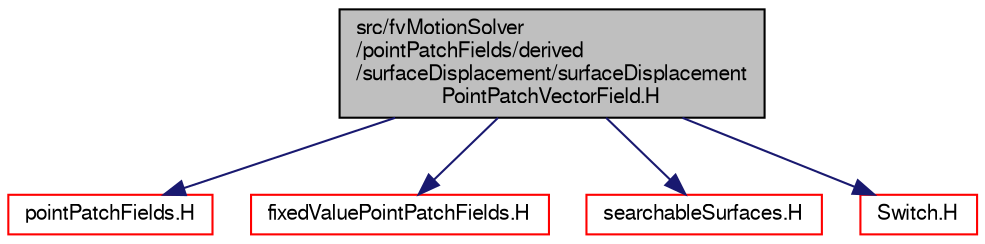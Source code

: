 digraph "src/fvMotionSolver/pointPatchFields/derived/surfaceDisplacement/surfaceDisplacementPointPatchVectorField.H"
{
  bgcolor="transparent";
  edge [fontname="FreeSans",fontsize="10",labelfontname="FreeSans",labelfontsize="10"];
  node [fontname="FreeSans",fontsize="10",shape=record];
  Node0 [label="src/fvMotionSolver\l/pointPatchFields/derived\l/surfaceDisplacement/surfaceDisplacement\lPointPatchVectorField.H",height=0.2,width=0.4,color="black", fillcolor="grey75", style="filled", fontcolor="black"];
  Node0 -> Node1 [color="midnightblue",fontsize="10",style="solid",fontname="FreeSans"];
  Node1 [label="pointPatchFields.H",height=0.2,width=0.4,color="red",URL="$a10166.html"];
  Node0 -> Node143 [color="midnightblue",fontsize="10",style="solid",fontname="FreeSans"];
  Node143 [label="fixedValuePointPatchFields.H",height=0.2,width=0.4,color="red",URL="$a09938.html"];
  Node0 -> Node146 [color="midnightblue",fontsize="10",style="solid",fontname="FreeSans"];
  Node146 [label="searchableSurfaces.H",height=0.2,width=0.4,color="red",URL="$a07832.html"];
  Node0 -> Node195 [color="midnightblue",fontsize="10",style="solid",fontname="FreeSans"];
  Node195 [label="Switch.H",height=0.2,width=0.4,color="red",URL="$a12158.html"];
}
